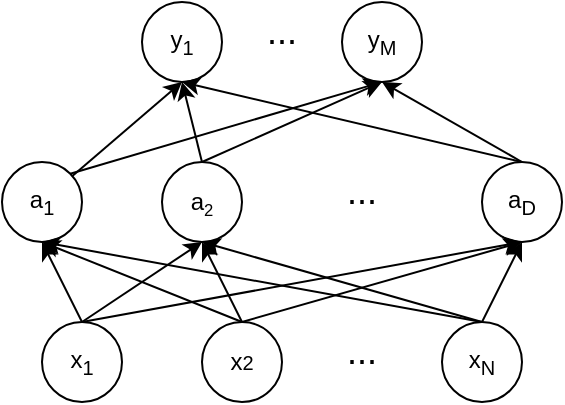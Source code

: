 <mxfile version="24.0.7" type="device" pages="2">
  <diagram name="3-layer" id="03p-zW3sX80T0yifoNtm">
    <mxGraphModel dx="459" dy="235" grid="0" gridSize="10" guides="1" tooltips="1" connect="1" arrows="1" fold="1" page="1" pageScale="1" pageWidth="850" pageHeight="1100" math="0" shadow="0">
      <root>
        <mxCell id="0" />
        <mxCell id="1" parent="0" />
        <mxCell id="LjZdL08-aISY_FVT_bi6-1" value="y&lt;sub&gt;1&lt;/sub&gt;" style="ellipse;whiteSpace=wrap;html=1;aspect=fixed;" parent="1" vertex="1">
          <mxGeometry x="270" y="120" width="40" height="40" as="geometry" />
        </mxCell>
        <mxCell id="LjZdL08-aISY_FVT_bi6-2" value="y&lt;sub&gt;M&lt;/sub&gt;" style="ellipse;whiteSpace=wrap;html=1;aspect=fixed;" parent="1" vertex="1">
          <mxGeometry x="370" y="120" width="40" height="40" as="geometry" />
        </mxCell>
        <mxCell id="LjZdL08-aISY_FVT_bi6-9" value="a&lt;sub&gt;1&lt;/sub&gt;" style="ellipse;whiteSpace=wrap;html=1;aspect=fixed;" parent="1" vertex="1">
          <mxGeometry x="200" y="200" width="40" height="40" as="geometry" />
        </mxCell>
        <mxCell id="LjZdL08-aISY_FVT_bi6-10" value="a&lt;sub&gt;D&lt;/sub&gt;" style="ellipse;whiteSpace=wrap;html=1;aspect=fixed;" parent="1" vertex="1">
          <mxGeometry x="440" y="200" width="40" height="40" as="geometry" />
        </mxCell>
        <mxCell id="LjZdL08-aISY_FVT_bi6-12" value="x&lt;sub&gt;1&lt;/sub&gt;" style="ellipse;whiteSpace=wrap;html=1;aspect=fixed;" parent="1" vertex="1">
          <mxGeometry x="220" y="280" width="40" height="40" as="geometry" />
        </mxCell>
        <mxCell id="LjZdL08-aISY_FVT_bi6-14" value="x&lt;sub&gt;N&lt;/sub&gt;" style="ellipse;whiteSpace=wrap;html=1;aspect=fixed;" parent="1" vertex="1">
          <mxGeometry x="420" y="280" width="40" height="40" as="geometry" />
        </mxCell>
        <mxCell id="LjZdL08-aISY_FVT_bi6-33" value="" style="endArrow=classic;html=1;rounded=0;entryX=0.5;entryY=1;entryDx=0;entryDy=0;exitX=0.5;exitY=0;exitDx=0;exitDy=0;" parent="1" source="LjZdL08-aISY_FVT_bi6-14" target="LjZdL08-aISY_FVT_bi6-10" edge="1">
          <mxGeometry width="50" height="50" relative="1" as="geometry">
            <mxPoint x="220" y="220" as="sourcePoint" />
            <mxPoint x="216" y="164" as="targetPoint" />
          </mxGeometry>
        </mxCell>
        <mxCell id="LjZdL08-aISY_FVT_bi6-40" value="" style="endArrow=classic;html=1;rounded=0;entryX=0.5;entryY=1;entryDx=0;entryDy=0;exitX=0.5;exitY=0;exitDx=0;exitDy=0;" parent="1" source="LjZdL08-aISY_FVT_bi6-14" target="LjZdL08-aISY_FVT_bi6-9" edge="1">
          <mxGeometry width="50" height="50" relative="1" as="geometry">
            <mxPoint x="350" y="290" as="sourcePoint" />
            <mxPoint x="350" y="250" as="targetPoint" />
          </mxGeometry>
        </mxCell>
        <mxCell id="LjZdL08-aISY_FVT_bi6-43" value="" style="endArrow=classic;html=1;rounded=0;entryX=0.5;entryY=1;entryDx=0;entryDy=0;exitX=0.5;exitY=0;exitDx=0;exitDy=0;" parent="1" source="LjZdL08-aISY_FVT_bi6-12" target="LjZdL08-aISY_FVT_bi6-10" edge="1">
          <mxGeometry width="50" height="50" relative="1" as="geometry">
            <mxPoint x="336" y="296" as="sourcePoint" />
            <mxPoint x="284" y="244" as="targetPoint" />
          </mxGeometry>
        </mxCell>
        <mxCell id="LjZdL08-aISY_FVT_bi6-44" value="" style="endArrow=classic;html=1;rounded=0;exitX=1;exitY=0;exitDx=0;exitDy=0;entryX=0.5;entryY=1;entryDx=0;entryDy=0;" parent="1" source="LjZdL08-aISY_FVT_bi6-9" target="LjZdL08-aISY_FVT_bi6-2" edge="1">
          <mxGeometry width="50" height="50" relative="1" as="geometry">
            <mxPoint x="280" y="220" as="sourcePoint" />
            <mxPoint x="325.858" y="154.142" as="targetPoint" />
          </mxGeometry>
        </mxCell>
        <mxCell id="LjZdL08-aISY_FVT_bi6-45" value="" style="endArrow=classic;html=1;rounded=0;exitX=0.5;exitY=0;exitDx=0;exitDy=0;entryX=0.5;entryY=1;entryDx=0;entryDy=0;" parent="1" source="LjZdL08-aISY_FVT_bi6-10" target="LjZdL08-aISY_FVT_bi6-1" edge="1">
          <mxGeometry width="50" height="50" relative="1" as="geometry">
            <mxPoint x="284" y="216" as="sourcePoint" />
            <mxPoint x="270" y="180" as="targetPoint" />
          </mxGeometry>
        </mxCell>
        <mxCell id="LjZdL08-aISY_FVT_bi6-46" value="" style="endArrow=classic;html=1;rounded=0;exitX=0.5;exitY=0;exitDx=0;exitDy=0;entryX=0.5;entryY=1;entryDx=0;entryDy=0;" parent="1" source="LjZdL08-aISY_FVT_bi6-10" target="LjZdL08-aISY_FVT_bi6-2" edge="1">
          <mxGeometry width="50" height="50" relative="1" as="geometry">
            <mxPoint x="336" y="216" as="sourcePoint" />
            <mxPoint x="340" y="160" as="targetPoint" />
          </mxGeometry>
        </mxCell>
        <mxCell id="LjZdL08-aISY_FVT_bi6-47" value="" style="endArrow=classic;html=1;rounded=0;entryX=0.5;entryY=1;entryDx=0;entryDy=0;" parent="1" source="LjZdL08-aISY_FVT_bi6-9" target="LjZdL08-aISY_FVT_bi6-1" edge="1">
          <mxGeometry width="50" height="50" relative="1" as="geometry">
            <mxPoint x="350" y="210" as="sourcePoint" />
            <mxPoint x="260" y="160" as="targetPoint" />
          </mxGeometry>
        </mxCell>
        <mxCell id="YPc1L9NxUFJLbUjkhY_K-1" value="x&lt;span style=&quot;font-size: 10px;&quot;&gt;2&lt;/span&gt;" style="ellipse;whiteSpace=wrap;html=1;aspect=fixed;" vertex="1" parent="1">
          <mxGeometry x="300" y="280" width="40" height="40" as="geometry" />
        </mxCell>
        <mxCell id="YPc1L9NxUFJLbUjkhY_K-2" value="" style="endArrow=classic;html=1;rounded=0;entryX=0.5;entryY=1;entryDx=0;entryDy=0;exitX=0.5;exitY=0;exitDx=0;exitDy=0;" edge="1" parent="1" source="LjZdL08-aISY_FVT_bi6-12" target="LjZdL08-aISY_FVT_bi6-9">
          <mxGeometry width="50" height="50" relative="1" as="geometry">
            <mxPoint x="230" y="270" as="sourcePoint" />
            <mxPoint x="470" y="250" as="targetPoint" />
          </mxGeometry>
        </mxCell>
        <mxCell id="YPc1L9NxUFJLbUjkhY_K-3" value="" style="endArrow=classic;html=1;rounded=0;exitX=0.5;exitY=0;exitDx=0;exitDy=0;entryX=0.5;entryY=1;entryDx=0;entryDy=0;" edge="1" parent="1" source="YPc1L9NxUFJLbUjkhY_K-1" target="LjZdL08-aISY_FVT_bi6-9">
          <mxGeometry width="50" height="50" relative="1" as="geometry">
            <mxPoint x="430" y="290" as="sourcePoint" />
            <mxPoint x="340" y="240" as="targetPoint" />
          </mxGeometry>
        </mxCell>
        <mxCell id="YPc1L9NxUFJLbUjkhY_K-4" value="" style="endArrow=classic;html=1;rounded=0;exitX=0.5;exitY=0;exitDx=0;exitDy=0;entryX=0.5;entryY=1;entryDx=0;entryDy=0;" edge="1" parent="1" source="YPc1L9NxUFJLbUjkhY_K-1" target="LjZdL08-aISY_FVT_bi6-10">
          <mxGeometry width="50" height="50" relative="1" as="geometry">
            <mxPoint x="350" y="290" as="sourcePoint" />
            <mxPoint x="230" y="250" as="targetPoint" />
          </mxGeometry>
        </mxCell>
        <mxCell id="YPc1L9NxUFJLbUjkhY_K-5" value="a&lt;span style=&quot;font-size: 10px;&quot;&gt;&lt;sub&gt;2&lt;/sub&gt;&lt;/span&gt;" style="ellipse;whiteSpace=wrap;html=1;aspect=fixed;" vertex="1" parent="1">
          <mxGeometry x="280" y="200" width="40" height="40" as="geometry" />
        </mxCell>
        <mxCell id="YPc1L9NxUFJLbUjkhY_K-7" value="" style="endArrow=classic;html=1;rounded=0;entryX=0.5;entryY=1;entryDx=0;entryDy=0;exitX=0.5;exitY=0;exitDx=0;exitDy=0;" edge="1" parent="1" source="LjZdL08-aISY_FVT_bi6-12" target="YPc1L9NxUFJLbUjkhY_K-5">
          <mxGeometry width="50" height="50" relative="1" as="geometry">
            <mxPoint x="450" y="290" as="sourcePoint" />
            <mxPoint x="470" y="250" as="targetPoint" />
          </mxGeometry>
        </mxCell>
        <mxCell id="YPc1L9NxUFJLbUjkhY_K-8" value="" style="endArrow=classic;html=1;rounded=0;entryX=0.5;entryY=1;entryDx=0;entryDy=0;exitX=0.5;exitY=0;exitDx=0;exitDy=0;" edge="1" parent="1" source="YPc1L9NxUFJLbUjkhY_K-1" target="YPc1L9NxUFJLbUjkhY_K-5">
          <mxGeometry width="50" height="50" relative="1" as="geometry">
            <mxPoint x="250" y="290" as="sourcePoint" />
            <mxPoint x="310" y="250" as="targetPoint" />
          </mxGeometry>
        </mxCell>
        <mxCell id="YPc1L9NxUFJLbUjkhY_K-9" value="" style="endArrow=classic;html=1;rounded=0;entryX=0.5;entryY=1;entryDx=0;entryDy=0;exitX=0.5;exitY=0;exitDx=0;exitDy=0;" edge="1" parent="1" source="LjZdL08-aISY_FVT_bi6-14" target="YPc1L9NxUFJLbUjkhY_K-5">
          <mxGeometry width="50" height="50" relative="1" as="geometry">
            <mxPoint x="330" y="290" as="sourcePoint" />
            <mxPoint x="310" y="250" as="targetPoint" />
          </mxGeometry>
        </mxCell>
        <mxCell id="YPc1L9NxUFJLbUjkhY_K-10" value="" style="endArrow=classic;html=1;rounded=0;exitX=0.5;exitY=0;exitDx=0;exitDy=0;entryX=0.5;entryY=1;entryDx=0;entryDy=0;" edge="1" parent="1" source="YPc1L9NxUFJLbUjkhY_K-5" target="LjZdL08-aISY_FVT_bi6-1">
          <mxGeometry width="50" height="50" relative="1" as="geometry">
            <mxPoint x="470" y="210" as="sourcePoint" />
            <mxPoint x="300" y="170" as="targetPoint" />
          </mxGeometry>
        </mxCell>
        <mxCell id="YPc1L9NxUFJLbUjkhY_K-11" value="" style="endArrow=classic;html=1;rounded=0;exitX=0.5;exitY=0;exitDx=0;exitDy=0;entryX=0.5;entryY=1;entryDx=0;entryDy=0;" edge="1" parent="1" source="YPc1L9NxUFJLbUjkhY_K-5" target="LjZdL08-aISY_FVT_bi6-2">
          <mxGeometry width="50" height="50" relative="1" as="geometry">
            <mxPoint x="310" y="210" as="sourcePoint" />
            <mxPoint x="300" y="170" as="targetPoint" />
          </mxGeometry>
        </mxCell>
        <mxCell id="YPc1L9NxUFJLbUjkhY_K-12" value="&lt;font style=&quot;font-size: 18px;&quot;&gt;...&lt;/font&gt;" style="text;html=1;align=center;verticalAlign=middle;whiteSpace=wrap;rounded=0;" vertex="1" parent="1">
          <mxGeometry x="350" y="200" width="60" height="30" as="geometry" />
        </mxCell>
        <mxCell id="YPc1L9NxUFJLbUjkhY_K-13" value="&lt;font style=&quot;font-size: 18px;&quot;&gt;...&lt;/font&gt;" style="text;html=1;align=center;verticalAlign=middle;whiteSpace=wrap;rounded=0;" vertex="1" parent="1">
          <mxGeometry x="350" y="280" width="60" height="30" as="geometry" />
        </mxCell>
        <mxCell id="YPc1L9NxUFJLbUjkhY_K-14" value="&lt;font style=&quot;font-size: 18px;&quot;&gt;...&lt;/font&gt;" style="text;html=1;align=center;verticalAlign=middle;whiteSpace=wrap;rounded=0;" vertex="1" parent="1">
          <mxGeometry x="310" y="120" width="60" height="30" as="geometry" />
        </mxCell>
      </root>
    </mxGraphModel>
  </diagram>
  <diagram id="_b8SMo2k_ZM9IYNuo2tL" name="2-layer">
    <mxGraphModel dx="680" dy="348" grid="1" gridSize="10" guides="1" tooltips="1" connect="1" arrows="1" fold="1" page="1" pageScale="1" pageWidth="850" pageHeight="1100" math="0" shadow="0">
      <root>
        <mxCell id="0" />
        <mxCell id="1" parent="0" />
        <mxCell id="AzMeQ_QM5MPb9jlrj5k_-1" value="y&lt;sub&gt;1&lt;/sub&gt;" style="ellipse;whiteSpace=wrap;html=1;aspect=fixed;" vertex="1" parent="1">
          <mxGeometry x="270" y="200" width="40" height="40" as="geometry" />
        </mxCell>
        <mxCell id="AzMeQ_QM5MPb9jlrj5k_-2" value="y&lt;span style=&quot;font-size: 10px;&quot;&gt;&lt;sub&gt;M&lt;/sub&gt;&lt;/span&gt;" style="ellipse;whiteSpace=wrap;html=1;aspect=fixed;" vertex="1" parent="1">
          <mxGeometry x="370" y="200" width="40" height="40" as="geometry" />
        </mxCell>
        <mxCell id="AzMeQ_QM5MPb9jlrj5k_-5" value="x&lt;sub&gt;1&lt;/sub&gt;" style="ellipse;whiteSpace=wrap;html=1;aspect=fixed;" vertex="1" parent="1">
          <mxGeometry x="220" y="280" width="40" height="40" as="geometry" />
        </mxCell>
        <mxCell id="AzMeQ_QM5MPb9jlrj5k_-6" value="x&lt;sub&gt;N&lt;/sub&gt;" style="ellipse;whiteSpace=wrap;html=1;aspect=fixed;" vertex="1" parent="1">
          <mxGeometry x="420" y="280" width="40" height="40" as="geometry" />
        </mxCell>
        <mxCell id="AzMeQ_QM5MPb9jlrj5k_-10" value="" style="endArrow=classic;html=1;rounded=0;exitX=0.5;exitY=0;exitDx=0;exitDy=0;entryX=0.5;entryY=1;entryDx=0;entryDy=0;" edge="1" parent="1" source="AzMeQ_QM5MPb9jlrj5k_-5" target="AzMeQ_QM5MPb9jlrj5k_-2">
          <mxGeometry width="50" height="50" relative="1" as="geometry">
            <mxPoint x="234.142" y="205.858" as="sourcePoint" />
            <mxPoint x="325.858" y="154.142" as="targetPoint" />
          </mxGeometry>
        </mxCell>
        <mxCell id="AzMeQ_QM5MPb9jlrj5k_-11" value="" style="endArrow=classic;html=1;rounded=0;exitX=0.5;exitY=0;exitDx=0;exitDy=0;entryX=0.5;entryY=1;entryDx=0;entryDy=0;" edge="1" parent="1" source="AzMeQ_QM5MPb9jlrj5k_-6" target="AzMeQ_QM5MPb9jlrj5k_-1">
          <mxGeometry width="50" height="50" relative="1" as="geometry">
            <mxPoint x="460" y="200" as="sourcePoint" />
            <mxPoint x="270" y="180" as="targetPoint" />
          </mxGeometry>
        </mxCell>
        <mxCell id="AzMeQ_QM5MPb9jlrj5k_-12" value="" style="endArrow=classic;html=1;rounded=0;exitX=0.5;exitY=0;exitDx=0;exitDy=0;entryX=0.5;entryY=1;entryDx=0;entryDy=0;" edge="1" parent="1" source="AzMeQ_QM5MPb9jlrj5k_-6" target="AzMeQ_QM5MPb9jlrj5k_-2">
          <mxGeometry width="50" height="50" relative="1" as="geometry">
            <mxPoint x="460" y="200" as="sourcePoint" />
            <mxPoint x="340" y="160" as="targetPoint" />
          </mxGeometry>
        </mxCell>
        <mxCell id="AzMeQ_QM5MPb9jlrj5k_-13" value="" style="endArrow=classic;html=1;rounded=0;entryX=0.5;entryY=1;entryDx=0;entryDy=0;exitX=0.5;exitY=0;exitDx=0;exitDy=0;" edge="1" parent="1" source="AzMeQ_QM5MPb9jlrj5k_-5" target="AzMeQ_QM5MPb9jlrj5k_-1">
          <mxGeometry width="50" height="50" relative="1" as="geometry">
            <mxPoint x="235.153" y="206.947" as="sourcePoint" />
            <mxPoint x="260" y="160" as="targetPoint" />
          </mxGeometry>
        </mxCell>
        <mxCell id="AzMeQ_QM5MPb9jlrj5k_-14" value="x&lt;span style=&quot;font-size: 10px;&quot;&gt;2&lt;/span&gt;" style="ellipse;whiteSpace=wrap;html=1;aspect=fixed;" vertex="1" parent="1">
          <mxGeometry x="300" y="280" width="40" height="40" as="geometry" />
        </mxCell>
        <mxCell id="AzMeQ_QM5MPb9jlrj5k_-22" value="" style="endArrow=classic;html=1;rounded=0;exitX=0.5;exitY=0;exitDx=0;exitDy=0;entryX=0.5;entryY=1;entryDx=0;entryDy=0;" edge="1" parent="1" source="AzMeQ_QM5MPb9jlrj5k_-14" target="AzMeQ_QM5MPb9jlrj5k_-1">
          <mxGeometry width="50" height="50" relative="1" as="geometry">
            <mxPoint x="300" y="200" as="sourcePoint" />
            <mxPoint x="300" y="170" as="targetPoint" />
          </mxGeometry>
        </mxCell>
        <mxCell id="AzMeQ_QM5MPb9jlrj5k_-23" value="" style="endArrow=classic;html=1;rounded=0;exitX=0.5;exitY=0;exitDx=0;exitDy=0;entryX=0.5;entryY=1;entryDx=0;entryDy=0;" edge="1" parent="1" source="AzMeQ_QM5MPb9jlrj5k_-14" target="AzMeQ_QM5MPb9jlrj5k_-2">
          <mxGeometry width="50" height="50" relative="1" as="geometry">
            <mxPoint x="300" y="200" as="sourcePoint" />
            <mxPoint x="300" y="170" as="targetPoint" />
          </mxGeometry>
        </mxCell>
        <mxCell id="AzMeQ_QM5MPb9jlrj5k_-25" value="&lt;font style=&quot;font-size: 18px;&quot;&gt;...&lt;/font&gt;" style="text;html=1;align=center;verticalAlign=middle;whiteSpace=wrap;rounded=0;" vertex="1" parent="1">
          <mxGeometry x="350" y="280" width="60" height="30" as="geometry" />
        </mxCell>
        <mxCell id="AzMeQ_QM5MPb9jlrj5k_-26" value="&lt;font style=&quot;font-size: 18px;&quot;&gt;...&lt;/font&gt;" style="text;html=1;align=center;verticalAlign=middle;whiteSpace=wrap;rounded=0;" vertex="1" parent="1">
          <mxGeometry x="310" y="200" width="60" height="30" as="geometry" />
        </mxCell>
      </root>
    </mxGraphModel>
  </diagram>
</mxfile>
